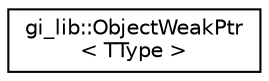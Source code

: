 digraph "Graphical Class Hierarchy"
{
  edge [fontname="Helvetica",fontsize="10",labelfontname="Helvetica",labelfontsize="10"];
  node [fontname="Helvetica",fontsize="10",shape=record];
  rankdir="LR";
  Node1 [label="gi_lib::ObjectWeakPtr\l\< TType \>",height=0.2,width=0.4,color="black", fillcolor="white", style="filled",URL="$classgi__lib_1_1_object_weak_ptr.html"];
}
